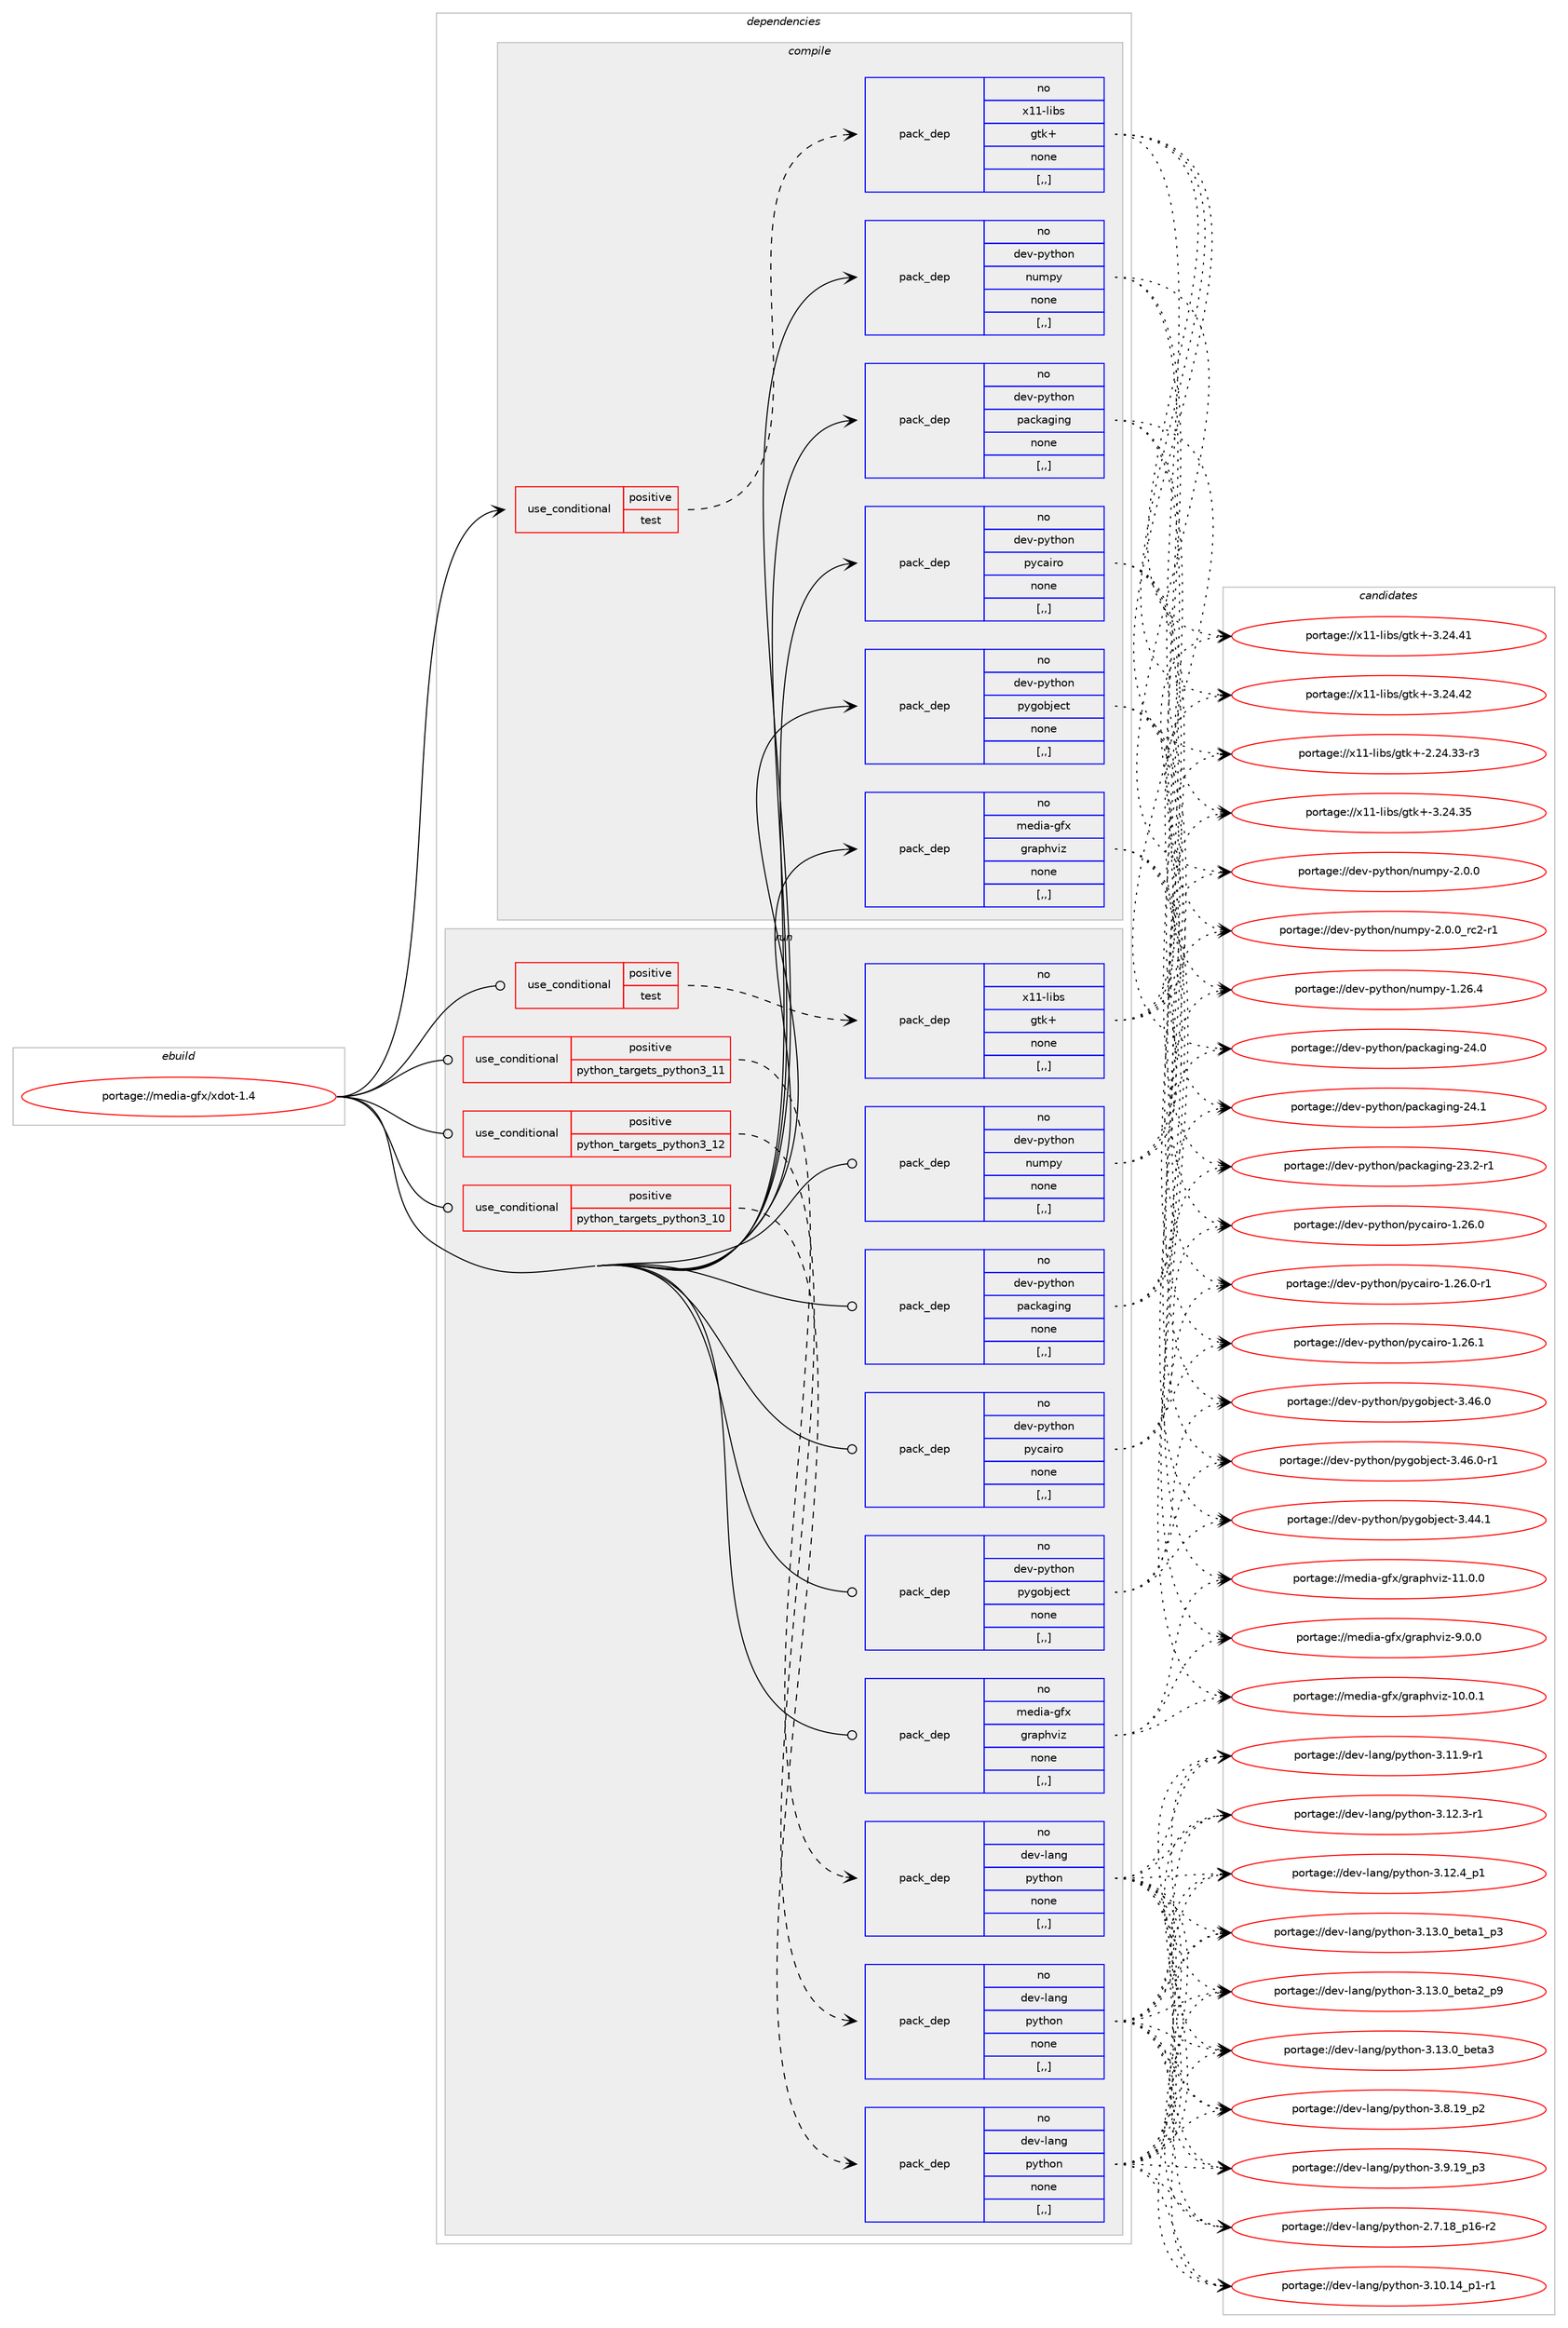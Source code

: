 digraph prolog {

# *************
# Graph options
# *************

newrank=true;
concentrate=true;
compound=true;
graph [rankdir=LR,fontname=Helvetica,fontsize=10,ranksep=1.5];#, ranksep=2.5, nodesep=0.2];
edge  [arrowhead=vee];
node  [fontname=Helvetica,fontsize=10];

# **********
# The ebuild
# **********

subgraph cluster_leftcol {
color=gray;
rank=same;
label=<<i>ebuild</i>>;
id [label="portage://media-gfx/xdot-1.4", color=red, width=4, href="../media-gfx/xdot-1.4.svg"];
}

# ****************
# The dependencies
# ****************

subgraph cluster_midcol {
color=gray;
label=<<i>dependencies</i>>;
subgraph cluster_compile {
fillcolor="#eeeeee";
style=filled;
label=<<i>compile</i>>;
subgraph cond72473 {
dependency288390 [label=<<TABLE BORDER="0" CELLBORDER="1" CELLSPACING="0" CELLPADDING="4"><TR><TD ROWSPAN="3" CELLPADDING="10">use_conditional</TD></TR><TR><TD>positive</TD></TR><TR><TD>test</TD></TR></TABLE>>, shape=none, color=red];
subgraph pack213611 {
dependency288391 [label=<<TABLE BORDER="0" CELLBORDER="1" CELLSPACING="0" CELLPADDING="4" WIDTH="220"><TR><TD ROWSPAN="6" CELLPADDING="30">pack_dep</TD></TR><TR><TD WIDTH="110">no</TD></TR><TR><TD>x11-libs</TD></TR><TR><TD>gtk+</TD></TR><TR><TD>none</TD></TR><TR><TD>[,,]</TD></TR></TABLE>>, shape=none, color=blue];
}
dependency288390:e -> dependency288391:w [weight=20,style="dashed",arrowhead="vee"];
}
id:e -> dependency288390:w [weight=20,style="solid",arrowhead="vee"];
subgraph pack213612 {
dependency288392 [label=<<TABLE BORDER="0" CELLBORDER="1" CELLSPACING="0" CELLPADDING="4" WIDTH="220"><TR><TD ROWSPAN="6" CELLPADDING="30">pack_dep</TD></TR><TR><TD WIDTH="110">no</TD></TR><TR><TD>dev-python</TD></TR><TR><TD>numpy</TD></TR><TR><TD>none</TD></TR><TR><TD>[,,]</TD></TR></TABLE>>, shape=none, color=blue];
}
id:e -> dependency288392:w [weight=20,style="solid",arrowhead="vee"];
subgraph pack213613 {
dependency288393 [label=<<TABLE BORDER="0" CELLBORDER="1" CELLSPACING="0" CELLPADDING="4" WIDTH="220"><TR><TD ROWSPAN="6" CELLPADDING="30">pack_dep</TD></TR><TR><TD WIDTH="110">no</TD></TR><TR><TD>dev-python</TD></TR><TR><TD>packaging</TD></TR><TR><TD>none</TD></TR><TR><TD>[,,]</TD></TR></TABLE>>, shape=none, color=blue];
}
id:e -> dependency288393:w [weight=20,style="solid",arrowhead="vee"];
subgraph pack213614 {
dependency288394 [label=<<TABLE BORDER="0" CELLBORDER="1" CELLSPACING="0" CELLPADDING="4" WIDTH="220"><TR><TD ROWSPAN="6" CELLPADDING="30">pack_dep</TD></TR><TR><TD WIDTH="110">no</TD></TR><TR><TD>dev-python</TD></TR><TR><TD>pycairo</TD></TR><TR><TD>none</TD></TR><TR><TD>[,,]</TD></TR></TABLE>>, shape=none, color=blue];
}
id:e -> dependency288394:w [weight=20,style="solid",arrowhead="vee"];
subgraph pack213615 {
dependency288395 [label=<<TABLE BORDER="0" CELLBORDER="1" CELLSPACING="0" CELLPADDING="4" WIDTH="220"><TR><TD ROWSPAN="6" CELLPADDING="30">pack_dep</TD></TR><TR><TD WIDTH="110">no</TD></TR><TR><TD>dev-python</TD></TR><TR><TD>pygobject</TD></TR><TR><TD>none</TD></TR><TR><TD>[,,]</TD></TR></TABLE>>, shape=none, color=blue];
}
id:e -> dependency288395:w [weight=20,style="solid",arrowhead="vee"];
subgraph pack213616 {
dependency288396 [label=<<TABLE BORDER="0" CELLBORDER="1" CELLSPACING="0" CELLPADDING="4" WIDTH="220"><TR><TD ROWSPAN="6" CELLPADDING="30">pack_dep</TD></TR><TR><TD WIDTH="110">no</TD></TR><TR><TD>media-gfx</TD></TR><TR><TD>graphviz</TD></TR><TR><TD>none</TD></TR><TR><TD>[,,]</TD></TR></TABLE>>, shape=none, color=blue];
}
id:e -> dependency288396:w [weight=20,style="solid",arrowhead="vee"];
}
subgraph cluster_compileandrun {
fillcolor="#eeeeee";
style=filled;
label=<<i>compile and run</i>>;
}
subgraph cluster_run {
fillcolor="#eeeeee";
style=filled;
label=<<i>run</i>>;
subgraph cond72474 {
dependency288397 [label=<<TABLE BORDER="0" CELLBORDER="1" CELLSPACING="0" CELLPADDING="4"><TR><TD ROWSPAN="3" CELLPADDING="10">use_conditional</TD></TR><TR><TD>positive</TD></TR><TR><TD>python_targets_python3_10</TD></TR></TABLE>>, shape=none, color=red];
subgraph pack213617 {
dependency288398 [label=<<TABLE BORDER="0" CELLBORDER="1" CELLSPACING="0" CELLPADDING="4" WIDTH="220"><TR><TD ROWSPAN="6" CELLPADDING="30">pack_dep</TD></TR><TR><TD WIDTH="110">no</TD></TR><TR><TD>dev-lang</TD></TR><TR><TD>python</TD></TR><TR><TD>none</TD></TR><TR><TD>[,,]</TD></TR></TABLE>>, shape=none, color=blue];
}
dependency288397:e -> dependency288398:w [weight=20,style="dashed",arrowhead="vee"];
}
id:e -> dependency288397:w [weight=20,style="solid",arrowhead="odot"];
subgraph cond72475 {
dependency288399 [label=<<TABLE BORDER="0" CELLBORDER="1" CELLSPACING="0" CELLPADDING="4"><TR><TD ROWSPAN="3" CELLPADDING="10">use_conditional</TD></TR><TR><TD>positive</TD></TR><TR><TD>python_targets_python3_11</TD></TR></TABLE>>, shape=none, color=red];
subgraph pack213618 {
dependency288400 [label=<<TABLE BORDER="0" CELLBORDER="1" CELLSPACING="0" CELLPADDING="4" WIDTH="220"><TR><TD ROWSPAN="6" CELLPADDING="30">pack_dep</TD></TR><TR><TD WIDTH="110">no</TD></TR><TR><TD>dev-lang</TD></TR><TR><TD>python</TD></TR><TR><TD>none</TD></TR><TR><TD>[,,]</TD></TR></TABLE>>, shape=none, color=blue];
}
dependency288399:e -> dependency288400:w [weight=20,style="dashed",arrowhead="vee"];
}
id:e -> dependency288399:w [weight=20,style="solid",arrowhead="odot"];
subgraph cond72476 {
dependency288401 [label=<<TABLE BORDER="0" CELLBORDER="1" CELLSPACING="0" CELLPADDING="4"><TR><TD ROWSPAN="3" CELLPADDING="10">use_conditional</TD></TR><TR><TD>positive</TD></TR><TR><TD>python_targets_python3_12</TD></TR></TABLE>>, shape=none, color=red];
subgraph pack213619 {
dependency288402 [label=<<TABLE BORDER="0" CELLBORDER="1" CELLSPACING="0" CELLPADDING="4" WIDTH="220"><TR><TD ROWSPAN="6" CELLPADDING="30">pack_dep</TD></TR><TR><TD WIDTH="110">no</TD></TR><TR><TD>dev-lang</TD></TR><TR><TD>python</TD></TR><TR><TD>none</TD></TR><TR><TD>[,,]</TD></TR></TABLE>>, shape=none, color=blue];
}
dependency288401:e -> dependency288402:w [weight=20,style="dashed",arrowhead="vee"];
}
id:e -> dependency288401:w [weight=20,style="solid",arrowhead="odot"];
subgraph cond72477 {
dependency288403 [label=<<TABLE BORDER="0" CELLBORDER="1" CELLSPACING="0" CELLPADDING="4"><TR><TD ROWSPAN="3" CELLPADDING="10">use_conditional</TD></TR><TR><TD>positive</TD></TR><TR><TD>test</TD></TR></TABLE>>, shape=none, color=red];
subgraph pack213620 {
dependency288404 [label=<<TABLE BORDER="0" CELLBORDER="1" CELLSPACING="0" CELLPADDING="4" WIDTH="220"><TR><TD ROWSPAN="6" CELLPADDING="30">pack_dep</TD></TR><TR><TD WIDTH="110">no</TD></TR><TR><TD>x11-libs</TD></TR><TR><TD>gtk+</TD></TR><TR><TD>none</TD></TR><TR><TD>[,,]</TD></TR></TABLE>>, shape=none, color=blue];
}
dependency288403:e -> dependency288404:w [weight=20,style="dashed",arrowhead="vee"];
}
id:e -> dependency288403:w [weight=20,style="solid",arrowhead="odot"];
subgraph pack213621 {
dependency288405 [label=<<TABLE BORDER="0" CELLBORDER="1" CELLSPACING="0" CELLPADDING="4" WIDTH="220"><TR><TD ROWSPAN="6" CELLPADDING="30">pack_dep</TD></TR><TR><TD WIDTH="110">no</TD></TR><TR><TD>dev-python</TD></TR><TR><TD>numpy</TD></TR><TR><TD>none</TD></TR><TR><TD>[,,]</TD></TR></TABLE>>, shape=none, color=blue];
}
id:e -> dependency288405:w [weight=20,style="solid",arrowhead="odot"];
subgraph pack213622 {
dependency288406 [label=<<TABLE BORDER="0" CELLBORDER="1" CELLSPACING="0" CELLPADDING="4" WIDTH="220"><TR><TD ROWSPAN="6" CELLPADDING="30">pack_dep</TD></TR><TR><TD WIDTH="110">no</TD></TR><TR><TD>dev-python</TD></TR><TR><TD>packaging</TD></TR><TR><TD>none</TD></TR><TR><TD>[,,]</TD></TR></TABLE>>, shape=none, color=blue];
}
id:e -> dependency288406:w [weight=20,style="solid",arrowhead="odot"];
subgraph pack213623 {
dependency288407 [label=<<TABLE BORDER="0" CELLBORDER="1" CELLSPACING="0" CELLPADDING="4" WIDTH="220"><TR><TD ROWSPAN="6" CELLPADDING="30">pack_dep</TD></TR><TR><TD WIDTH="110">no</TD></TR><TR><TD>dev-python</TD></TR><TR><TD>pycairo</TD></TR><TR><TD>none</TD></TR><TR><TD>[,,]</TD></TR></TABLE>>, shape=none, color=blue];
}
id:e -> dependency288407:w [weight=20,style="solid",arrowhead="odot"];
subgraph pack213624 {
dependency288408 [label=<<TABLE BORDER="0" CELLBORDER="1" CELLSPACING="0" CELLPADDING="4" WIDTH="220"><TR><TD ROWSPAN="6" CELLPADDING="30">pack_dep</TD></TR><TR><TD WIDTH="110">no</TD></TR><TR><TD>dev-python</TD></TR><TR><TD>pygobject</TD></TR><TR><TD>none</TD></TR><TR><TD>[,,]</TD></TR></TABLE>>, shape=none, color=blue];
}
id:e -> dependency288408:w [weight=20,style="solid",arrowhead="odot"];
subgraph pack213625 {
dependency288409 [label=<<TABLE BORDER="0" CELLBORDER="1" CELLSPACING="0" CELLPADDING="4" WIDTH="220"><TR><TD ROWSPAN="6" CELLPADDING="30">pack_dep</TD></TR><TR><TD WIDTH="110">no</TD></TR><TR><TD>media-gfx</TD></TR><TR><TD>graphviz</TD></TR><TR><TD>none</TD></TR><TR><TD>[,,]</TD></TR></TABLE>>, shape=none, color=blue];
}
id:e -> dependency288409:w [weight=20,style="solid",arrowhead="odot"];
}
}

# **************
# The candidates
# **************

subgraph cluster_choices {
rank=same;
color=gray;
label=<<i>candidates</i>>;

subgraph choice213611 {
color=black;
nodesep=1;
choice12049494510810598115471031161074345504650524651514511451 [label="portage://x11-libs/gtk+-2.24.33-r3", color=red, width=4,href="../x11-libs/gtk+-2.24.33-r3.svg"];
choice1204949451081059811547103116107434551465052465153 [label="portage://x11-libs/gtk+-3.24.35", color=red, width=4,href="../x11-libs/gtk+-3.24.35.svg"];
choice1204949451081059811547103116107434551465052465249 [label="portage://x11-libs/gtk+-3.24.41", color=red, width=4,href="../x11-libs/gtk+-3.24.41.svg"];
choice1204949451081059811547103116107434551465052465250 [label="portage://x11-libs/gtk+-3.24.42", color=red, width=4,href="../x11-libs/gtk+-3.24.42.svg"];
dependency288391:e -> choice12049494510810598115471031161074345504650524651514511451:w [style=dotted,weight="100"];
dependency288391:e -> choice1204949451081059811547103116107434551465052465153:w [style=dotted,weight="100"];
dependency288391:e -> choice1204949451081059811547103116107434551465052465249:w [style=dotted,weight="100"];
dependency288391:e -> choice1204949451081059811547103116107434551465052465250:w [style=dotted,weight="100"];
}
subgraph choice213612 {
color=black;
nodesep=1;
choice100101118451121211161041111104711011710911212145494650544652 [label="portage://dev-python/numpy-1.26.4", color=red, width=4,href="../dev-python/numpy-1.26.4.svg"];
choice1001011184511212111610411111047110117109112121455046484648 [label="portage://dev-python/numpy-2.0.0", color=red, width=4,href="../dev-python/numpy-2.0.0.svg"];
choice10010111845112121116104111110471101171091121214550464846489511499504511449 [label="portage://dev-python/numpy-2.0.0_rc2-r1", color=red, width=4,href="../dev-python/numpy-2.0.0_rc2-r1.svg"];
dependency288392:e -> choice100101118451121211161041111104711011710911212145494650544652:w [style=dotted,weight="100"];
dependency288392:e -> choice1001011184511212111610411111047110117109112121455046484648:w [style=dotted,weight="100"];
dependency288392:e -> choice10010111845112121116104111110471101171091121214550464846489511499504511449:w [style=dotted,weight="100"];
}
subgraph choice213613 {
color=black;
nodesep=1;
choice100101118451121211161041111104711297991079710310511010345505146504511449 [label="portage://dev-python/packaging-23.2-r1", color=red, width=4,href="../dev-python/packaging-23.2-r1.svg"];
choice10010111845112121116104111110471129799107971031051101034550524648 [label="portage://dev-python/packaging-24.0", color=red, width=4,href="../dev-python/packaging-24.0.svg"];
choice10010111845112121116104111110471129799107971031051101034550524649 [label="portage://dev-python/packaging-24.1", color=red, width=4,href="../dev-python/packaging-24.1.svg"];
dependency288393:e -> choice100101118451121211161041111104711297991079710310511010345505146504511449:w [style=dotted,weight="100"];
dependency288393:e -> choice10010111845112121116104111110471129799107971031051101034550524648:w [style=dotted,weight="100"];
dependency288393:e -> choice10010111845112121116104111110471129799107971031051101034550524649:w [style=dotted,weight="100"];
}
subgraph choice213614 {
color=black;
nodesep=1;
choice1001011184511212111610411111047112121999710511411145494650544648 [label="portage://dev-python/pycairo-1.26.0", color=red, width=4,href="../dev-python/pycairo-1.26.0.svg"];
choice10010111845112121116104111110471121219997105114111454946505446484511449 [label="portage://dev-python/pycairo-1.26.0-r1", color=red, width=4,href="../dev-python/pycairo-1.26.0-r1.svg"];
choice1001011184511212111610411111047112121999710511411145494650544649 [label="portage://dev-python/pycairo-1.26.1", color=red, width=4,href="../dev-python/pycairo-1.26.1.svg"];
dependency288394:e -> choice1001011184511212111610411111047112121999710511411145494650544648:w [style=dotted,weight="100"];
dependency288394:e -> choice10010111845112121116104111110471121219997105114111454946505446484511449:w [style=dotted,weight="100"];
dependency288394:e -> choice1001011184511212111610411111047112121999710511411145494650544649:w [style=dotted,weight="100"];
}
subgraph choice213615 {
color=black;
nodesep=1;
choice1001011184511212111610411111047112121103111981061019911645514652524649 [label="portage://dev-python/pygobject-3.44.1", color=red, width=4,href="../dev-python/pygobject-3.44.1.svg"];
choice1001011184511212111610411111047112121103111981061019911645514652544648 [label="portage://dev-python/pygobject-3.46.0", color=red, width=4,href="../dev-python/pygobject-3.46.0.svg"];
choice10010111845112121116104111110471121211031119810610199116455146525446484511449 [label="portage://dev-python/pygobject-3.46.0-r1", color=red, width=4,href="../dev-python/pygobject-3.46.0-r1.svg"];
dependency288395:e -> choice1001011184511212111610411111047112121103111981061019911645514652524649:w [style=dotted,weight="100"];
dependency288395:e -> choice1001011184511212111610411111047112121103111981061019911645514652544648:w [style=dotted,weight="100"];
dependency288395:e -> choice10010111845112121116104111110471121211031119810610199116455146525446484511449:w [style=dotted,weight="100"];
}
subgraph choice213616 {
color=black;
nodesep=1;
choice1091011001059745103102120471031149711210411810512245494846484649 [label="portage://media-gfx/graphviz-10.0.1", color=red, width=4,href="../media-gfx/graphviz-10.0.1.svg"];
choice1091011001059745103102120471031149711210411810512245494946484648 [label="portage://media-gfx/graphviz-11.0.0", color=red, width=4,href="../media-gfx/graphviz-11.0.0.svg"];
choice10910110010597451031021204710311497112104118105122455746484648 [label="portage://media-gfx/graphviz-9.0.0", color=red, width=4,href="../media-gfx/graphviz-9.0.0.svg"];
dependency288396:e -> choice1091011001059745103102120471031149711210411810512245494846484649:w [style=dotted,weight="100"];
dependency288396:e -> choice1091011001059745103102120471031149711210411810512245494946484648:w [style=dotted,weight="100"];
dependency288396:e -> choice10910110010597451031021204710311497112104118105122455746484648:w [style=dotted,weight="100"];
}
subgraph choice213617 {
color=black;
nodesep=1;
choice100101118451089711010347112121116104111110455046554649569511249544511450 [label="portage://dev-lang/python-2.7.18_p16-r2", color=red, width=4,href="../dev-lang/python-2.7.18_p16-r2.svg"];
choice100101118451089711010347112121116104111110455146494846495295112494511449 [label="portage://dev-lang/python-3.10.14_p1-r1", color=red, width=4,href="../dev-lang/python-3.10.14_p1-r1.svg"];
choice100101118451089711010347112121116104111110455146494946574511449 [label="portage://dev-lang/python-3.11.9-r1", color=red, width=4,href="../dev-lang/python-3.11.9-r1.svg"];
choice100101118451089711010347112121116104111110455146495046514511449 [label="portage://dev-lang/python-3.12.3-r1", color=red, width=4,href="../dev-lang/python-3.12.3-r1.svg"];
choice100101118451089711010347112121116104111110455146495046529511249 [label="portage://dev-lang/python-3.12.4_p1", color=red, width=4,href="../dev-lang/python-3.12.4_p1.svg"];
choice10010111845108971101034711212111610411111045514649514648959810111697499511251 [label="portage://dev-lang/python-3.13.0_beta1_p3", color=red, width=4,href="../dev-lang/python-3.13.0_beta1_p3.svg"];
choice10010111845108971101034711212111610411111045514649514648959810111697509511257 [label="portage://dev-lang/python-3.13.0_beta2_p9", color=red, width=4,href="../dev-lang/python-3.13.0_beta2_p9.svg"];
choice1001011184510897110103471121211161041111104551464951464895981011169751 [label="portage://dev-lang/python-3.13.0_beta3", color=red, width=4,href="../dev-lang/python-3.13.0_beta3.svg"];
choice100101118451089711010347112121116104111110455146564649579511250 [label="portage://dev-lang/python-3.8.19_p2", color=red, width=4,href="../dev-lang/python-3.8.19_p2.svg"];
choice100101118451089711010347112121116104111110455146574649579511251 [label="portage://dev-lang/python-3.9.19_p3", color=red, width=4,href="../dev-lang/python-3.9.19_p3.svg"];
dependency288398:e -> choice100101118451089711010347112121116104111110455046554649569511249544511450:w [style=dotted,weight="100"];
dependency288398:e -> choice100101118451089711010347112121116104111110455146494846495295112494511449:w [style=dotted,weight="100"];
dependency288398:e -> choice100101118451089711010347112121116104111110455146494946574511449:w [style=dotted,weight="100"];
dependency288398:e -> choice100101118451089711010347112121116104111110455146495046514511449:w [style=dotted,weight="100"];
dependency288398:e -> choice100101118451089711010347112121116104111110455146495046529511249:w [style=dotted,weight="100"];
dependency288398:e -> choice10010111845108971101034711212111610411111045514649514648959810111697499511251:w [style=dotted,weight="100"];
dependency288398:e -> choice10010111845108971101034711212111610411111045514649514648959810111697509511257:w [style=dotted,weight="100"];
dependency288398:e -> choice1001011184510897110103471121211161041111104551464951464895981011169751:w [style=dotted,weight="100"];
dependency288398:e -> choice100101118451089711010347112121116104111110455146564649579511250:w [style=dotted,weight="100"];
dependency288398:e -> choice100101118451089711010347112121116104111110455146574649579511251:w [style=dotted,weight="100"];
}
subgraph choice213618 {
color=black;
nodesep=1;
choice100101118451089711010347112121116104111110455046554649569511249544511450 [label="portage://dev-lang/python-2.7.18_p16-r2", color=red, width=4,href="../dev-lang/python-2.7.18_p16-r2.svg"];
choice100101118451089711010347112121116104111110455146494846495295112494511449 [label="portage://dev-lang/python-3.10.14_p1-r1", color=red, width=4,href="../dev-lang/python-3.10.14_p1-r1.svg"];
choice100101118451089711010347112121116104111110455146494946574511449 [label="portage://dev-lang/python-3.11.9-r1", color=red, width=4,href="../dev-lang/python-3.11.9-r1.svg"];
choice100101118451089711010347112121116104111110455146495046514511449 [label="portage://dev-lang/python-3.12.3-r1", color=red, width=4,href="../dev-lang/python-3.12.3-r1.svg"];
choice100101118451089711010347112121116104111110455146495046529511249 [label="portage://dev-lang/python-3.12.4_p1", color=red, width=4,href="../dev-lang/python-3.12.4_p1.svg"];
choice10010111845108971101034711212111610411111045514649514648959810111697499511251 [label="portage://dev-lang/python-3.13.0_beta1_p3", color=red, width=4,href="../dev-lang/python-3.13.0_beta1_p3.svg"];
choice10010111845108971101034711212111610411111045514649514648959810111697509511257 [label="portage://dev-lang/python-3.13.0_beta2_p9", color=red, width=4,href="../dev-lang/python-3.13.0_beta2_p9.svg"];
choice1001011184510897110103471121211161041111104551464951464895981011169751 [label="portage://dev-lang/python-3.13.0_beta3", color=red, width=4,href="../dev-lang/python-3.13.0_beta3.svg"];
choice100101118451089711010347112121116104111110455146564649579511250 [label="portage://dev-lang/python-3.8.19_p2", color=red, width=4,href="../dev-lang/python-3.8.19_p2.svg"];
choice100101118451089711010347112121116104111110455146574649579511251 [label="portage://dev-lang/python-3.9.19_p3", color=red, width=4,href="../dev-lang/python-3.9.19_p3.svg"];
dependency288400:e -> choice100101118451089711010347112121116104111110455046554649569511249544511450:w [style=dotted,weight="100"];
dependency288400:e -> choice100101118451089711010347112121116104111110455146494846495295112494511449:w [style=dotted,weight="100"];
dependency288400:e -> choice100101118451089711010347112121116104111110455146494946574511449:w [style=dotted,weight="100"];
dependency288400:e -> choice100101118451089711010347112121116104111110455146495046514511449:w [style=dotted,weight="100"];
dependency288400:e -> choice100101118451089711010347112121116104111110455146495046529511249:w [style=dotted,weight="100"];
dependency288400:e -> choice10010111845108971101034711212111610411111045514649514648959810111697499511251:w [style=dotted,weight="100"];
dependency288400:e -> choice10010111845108971101034711212111610411111045514649514648959810111697509511257:w [style=dotted,weight="100"];
dependency288400:e -> choice1001011184510897110103471121211161041111104551464951464895981011169751:w [style=dotted,weight="100"];
dependency288400:e -> choice100101118451089711010347112121116104111110455146564649579511250:w [style=dotted,weight="100"];
dependency288400:e -> choice100101118451089711010347112121116104111110455146574649579511251:w [style=dotted,weight="100"];
}
subgraph choice213619 {
color=black;
nodesep=1;
choice100101118451089711010347112121116104111110455046554649569511249544511450 [label="portage://dev-lang/python-2.7.18_p16-r2", color=red, width=4,href="../dev-lang/python-2.7.18_p16-r2.svg"];
choice100101118451089711010347112121116104111110455146494846495295112494511449 [label="portage://dev-lang/python-3.10.14_p1-r1", color=red, width=4,href="../dev-lang/python-3.10.14_p1-r1.svg"];
choice100101118451089711010347112121116104111110455146494946574511449 [label="portage://dev-lang/python-3.11.9-r1", color=red, width=4,href="../dev-lang/python-3.11.9-r1.svg"];
choice100101118451089711010347112121116104111110455146495046514511449 [label="portage://dev-lang/python-3.12.3-r1", color=red, width=4,href="../dev-lang/python-3.12.3-r1.svg"];
choice100101118451089711010347112121116104111110455146495046529511249 [label="portage://dev-lang/python-3.12.4_p1", color=red, width=4,href="../dev-lang/python-3.12.4_p1.svg"];
choice10010111845108971101034711212111610411111045514649514648959810111697499511251 [label="portage://dev-lang/python-3.13.0_beta1_p3", color=red, width=4,href="../dev-lang/python-3.13.0_beta1_p3.svg"];
choice10010111845108971101034711212111610411111045514649514648959810111697509511257 [label="portage://dev-lang/python-3.13.0_beta2_p9", color=red, width=4,href="../dev-lang/python-3.13.0_beta2_p9.svg"];
choice1001011184510897110103471121211161041111104551464951464895981011169751 [label="portage://dev-lang/python-3.13.0_beta3", color=red, width=4,href="../dev-lang/python-3.13.0_beta3.svg"];
choice100101118451089711010347112121116104111110455146564649579511250 [label="portage://dev-lang/python-3.8.19_p2", color=red, width=4,href="../dev-lang/python-3.8.19_p2.svg"];
choice100101118451089711010347112121116104111110455146574649579511251 [label="portage://dev-lang/python-3.9.19_p3", color=red, width=4,href="../dev-lang/python-3.9.19_p3.svg"];
dependency288402:e -> choice100101118451089711010347112121116104111110455046554649569511249544511450:w [style=dotted,weight="100"];
dependency288402:e -> choice100101118451089711010347112121116104111110455146494846495295112494511449:w [style=dotted,weight="100"];
dependency288402:e -> choice100101118451089711010347112121116104111110455146494946574511449:w [style=dotted,weight="100"];
dependency288402:e -> choice100101118451089711010347112121116104111110455146495046514511449:w [style=dotted,weight="100"];
dependency288402:e -> choice100101118451089711010347112121116104111110455146495046529511249:w [style=dotted,weight="100"];
dependency288402:e -> choice10010111845108971101034711212111610411111045514649514648959810111697499511251:w [style=dotted,weight="100"];
dependency288402:e -> choice10010111845108971101034711212111610411111045514649514648959810111697509511257:w [style=dotted,weight="100"];
dependency288402:e -> choice1001011184510897110103471121211161041111104551464951464895981011169751:w [style=dotted,weight="100"];
dependency288402:e -> choice100101118451089711010347112121116104111110455146564649579511250:w [style=dotted,weight="100"];
dependency288402:e -> choice100101118451089711010347112121116104111110455146574649579511251:w [style=dotted,weight="100"];
}
subgraph choice213620 {
color=black;
nodesep=1;
choice12049494510810598115471031161074345504650524651514511451 [label="portage://x11-libs/gtk+-2.24.33-r3", color=red, width=4,href="../x11-libs/gtk+-2.24.33-r3.svg"];
choice1204949451081059811547103116107434551465052465153 [label="portage://x11-libs/gtk+-3.24.35", color=red, width=4,href="../x11-libs/gtk+-3.24.35.svg"];
choice1204949451081059811547103116107434551465052465249 [label="portage://x11-libs/gtk+-3.24.41", color=red, width=4,href="../x11-libs/gtk+-3.24.41.svg"];
choice1204949451081059811547103116107434551465052465250 [label="portage://x11-libs/gtk+-3.24.42", color=red, width=4,href="../x11-libs/gtk+-3.24.42.svg"];
dependency288404:e -> choice12049494510810598115471031161074345504650524651514511451:w [style=dotted,weight="100"];
dependency288404:e -> choice1204949451081059811547103116107434551465052465153:w [style=dotted,weight="100"];
dependency288404:e -> choice1204949451081059811547103116107434551465052465249:w [style=dotted,weight="100"];
dependency288404:e -> choice1204949451081059811547103116107434551465052465250:w [style=dotted,weight="100"];
}
subgraph choice213621 {
color=black;
nodesep=1;
choice100101118451121211161041111104711011710911212145494650544652 [label="portage://dev-python/numpy-1.26.4", color=red, width=4,href="../dev-python/numpy-1.26.4.svg"];
choice1001011184511212111610411111047110117109112121455046484648 [label="portage://dev-python/numpy-2.0.0", color=red, width=4,href="../dev-python/numpy-2.0.0.svg"];
choice10010111845112121116104111110471101171091121214550464846489511499504511449 [label="portage://dev-python/numpy-2.0.0_rc2-r1", color=red, width=4,href="../dev-python/numpy-2.0.0_rc2-r1.svg"];
dependency288405:e -> choice100101118451121211161041111104711011710911212145494650544652:w [style=dotted,weight="100"];
dependency288405:e -> choice1001011184511212111610411111047110117109112121455046484648:w [style=dotted,weight="100"];
dependency288405:e -> choice10010111845112121116104111110471101171091121214550464846489511499504511449:w [style=dotted,weight="100"];
}
subgraph choice213622 {
color=black;
nodesep=1;
choice100101118451121211161041111104711297991079710310511010345505146504511449 [label="portage://dev-python/packaging-23.2-r1", color=red, width=4,href="../dev-python/packaging-23.2-r1.svg"];
choice10010111845112121116104111110471129799107971031051101034550524648 [label="portage://dev-python/packaging-24.0", color=red, width=4,href="../dev-python/packaging-24.0.svg"];
choice10010111845112121116104111110471129799107971031051101034550524649 [label="portage://dev-python/packaging-24.1", color=red, width=4,href="../dev-python/packaging-24.1.svg"];
dependency288406:e -> choice100101118451121211161041111104711297991079710310511010345505146504511449:w [style=dotted,weight="100"];
dependency288406:e -> choice10010111845112121116104111110471129799107971031051101034550524648:w [style=dotted,weight="100"];
dependency288406:e -> choice10010111845112121116104111110471129799107971031051101034550524649:w [style=dotted,weight="100"];
}
subgraph choice213623 {
color=black;
nodesep=1;
choice1001011184511212111610411111047112121999710511411145494650544648 [label="portage://dev-python/pycairo-1.26.0", color=red, width=4,href="../dev-python/pycairo-1.26.0.svg"];
choice10010111845112121116104111110471121219997105114111454946505446484511449 [label="portage://dev-python/pycairo-1.26.0-r1", color=red, width=4,href="../dev-python/pycairo-1.26.0-r1.svg"];
choice1001011184511212111610411111047112121999710511411145494650544649 [label="portage://dev-python/pycairo-1.26.1", color=red, width=4,href="../dev-python/pycairo-1.26.1.svg"];
dependency288407:e -> choice1001011184511212111610411111047112121999710511411145494650544648:w [style=dotted,weight="100"];
dependency288407:e -> choice10010111845112121116104111110471121219997105114111454946505446484511449:w [style=dotted,weight="100"];
dependency288407:e -> choice1001011184511212111610411111047112121999710511411145494650544649:w [style=dotted,weight="100"];
}
subgraph choice213624 {
color=black;
nodesep=1;
choice1001011184511212111610411111047112121103111981061019911645514652524649 [label="portage://dev-python/pygobject-3.44.1", color=red, width=4,href="../dev-python/pygobject-3.44.1.svg"];
choice1001011184511212111610411111047112121103111981061019911645514652544648 [label="portage://dev-python/pygobject-3.46.0", color=red, width=4,href="../dev-python/pygobject-3.46.0.svg"];
choice10010111845112121116104111110471121211031119810610199116455146525446484511449 [label="portage://dev-python/pygobject-3.46.0-r1", color=red, width=4,href="../dev-python/pygobject-3.46.0-r1.svg"];
dependency288408:e -> choice1001011184511212111610411111047112121103111981061019911645514652524649:w [style=dotted,weight="100"];
dependency288408:e -> choice1001011184511212111610411111047112121103111981061019911645514652544648:w [style=dotted,weight="100"];
dependency288408:e -> choice10010111845112121116104111110471121211031119810610199116455146525446484511449:w [style=dotted,weight="100"];
}
subgraph choice213625 {
color=black;
nodesep=1;
choice1091011001059745103102120471031149711210411810512245494846484649 [label="portage://media-gfx/graphviz-10.0.1", color=red, width=4,href="../media-gfx/graphviz-10.0.1.svg"];
choice1091011001059745103102120471031149711210411810512245494946484648 [label="portage://media-gfx/graphviz-11.0.0", color=red, width=4,href="../media-gfx/graphviz-11.0.0.svg"];
choice10910110010597451031021204710311497112104118105122455746484648 [label="portage://media-gfx/graphviz-9.0.0", color=red, width=4,href="../media-gfx/graphviz-9.0.0.svg"];
dependency288409:e -> choice1091011001059745103102120471031149711210411810512245494846484649:w [style=dotted,weight="100"];
dependency288409:e -> choice1091011001059745103102120471031149711210411810512245494946484648:w [style=dotted,weight="100"];
dependency288409:e -> choice10910110010597451031021204710311497112104118105122455746484648:w [style=dotted,weight="100"];
}
}

}
